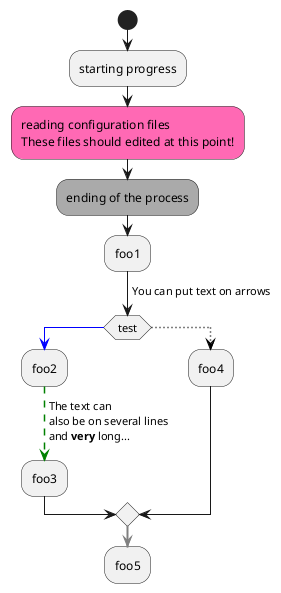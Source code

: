 @startuml
'https://plantuml.com/activity-diagram-beta

start
:starting progress;
#HotPink:reading configuration files
These files should edited at this point!;
#AAAAAA:ending of the process;


'箭头颜色
:foo1;
-> You can put text on arrows;
if (test) then
-[#blue]->
:foo2;
-[#green,dashed]-> The text can
also be on several lines
and **very** long...;
:foo3;
else
-[#black,dotted]->
:foo4;
endif
-[#gray,bold]->
:foo5;

@enduml
